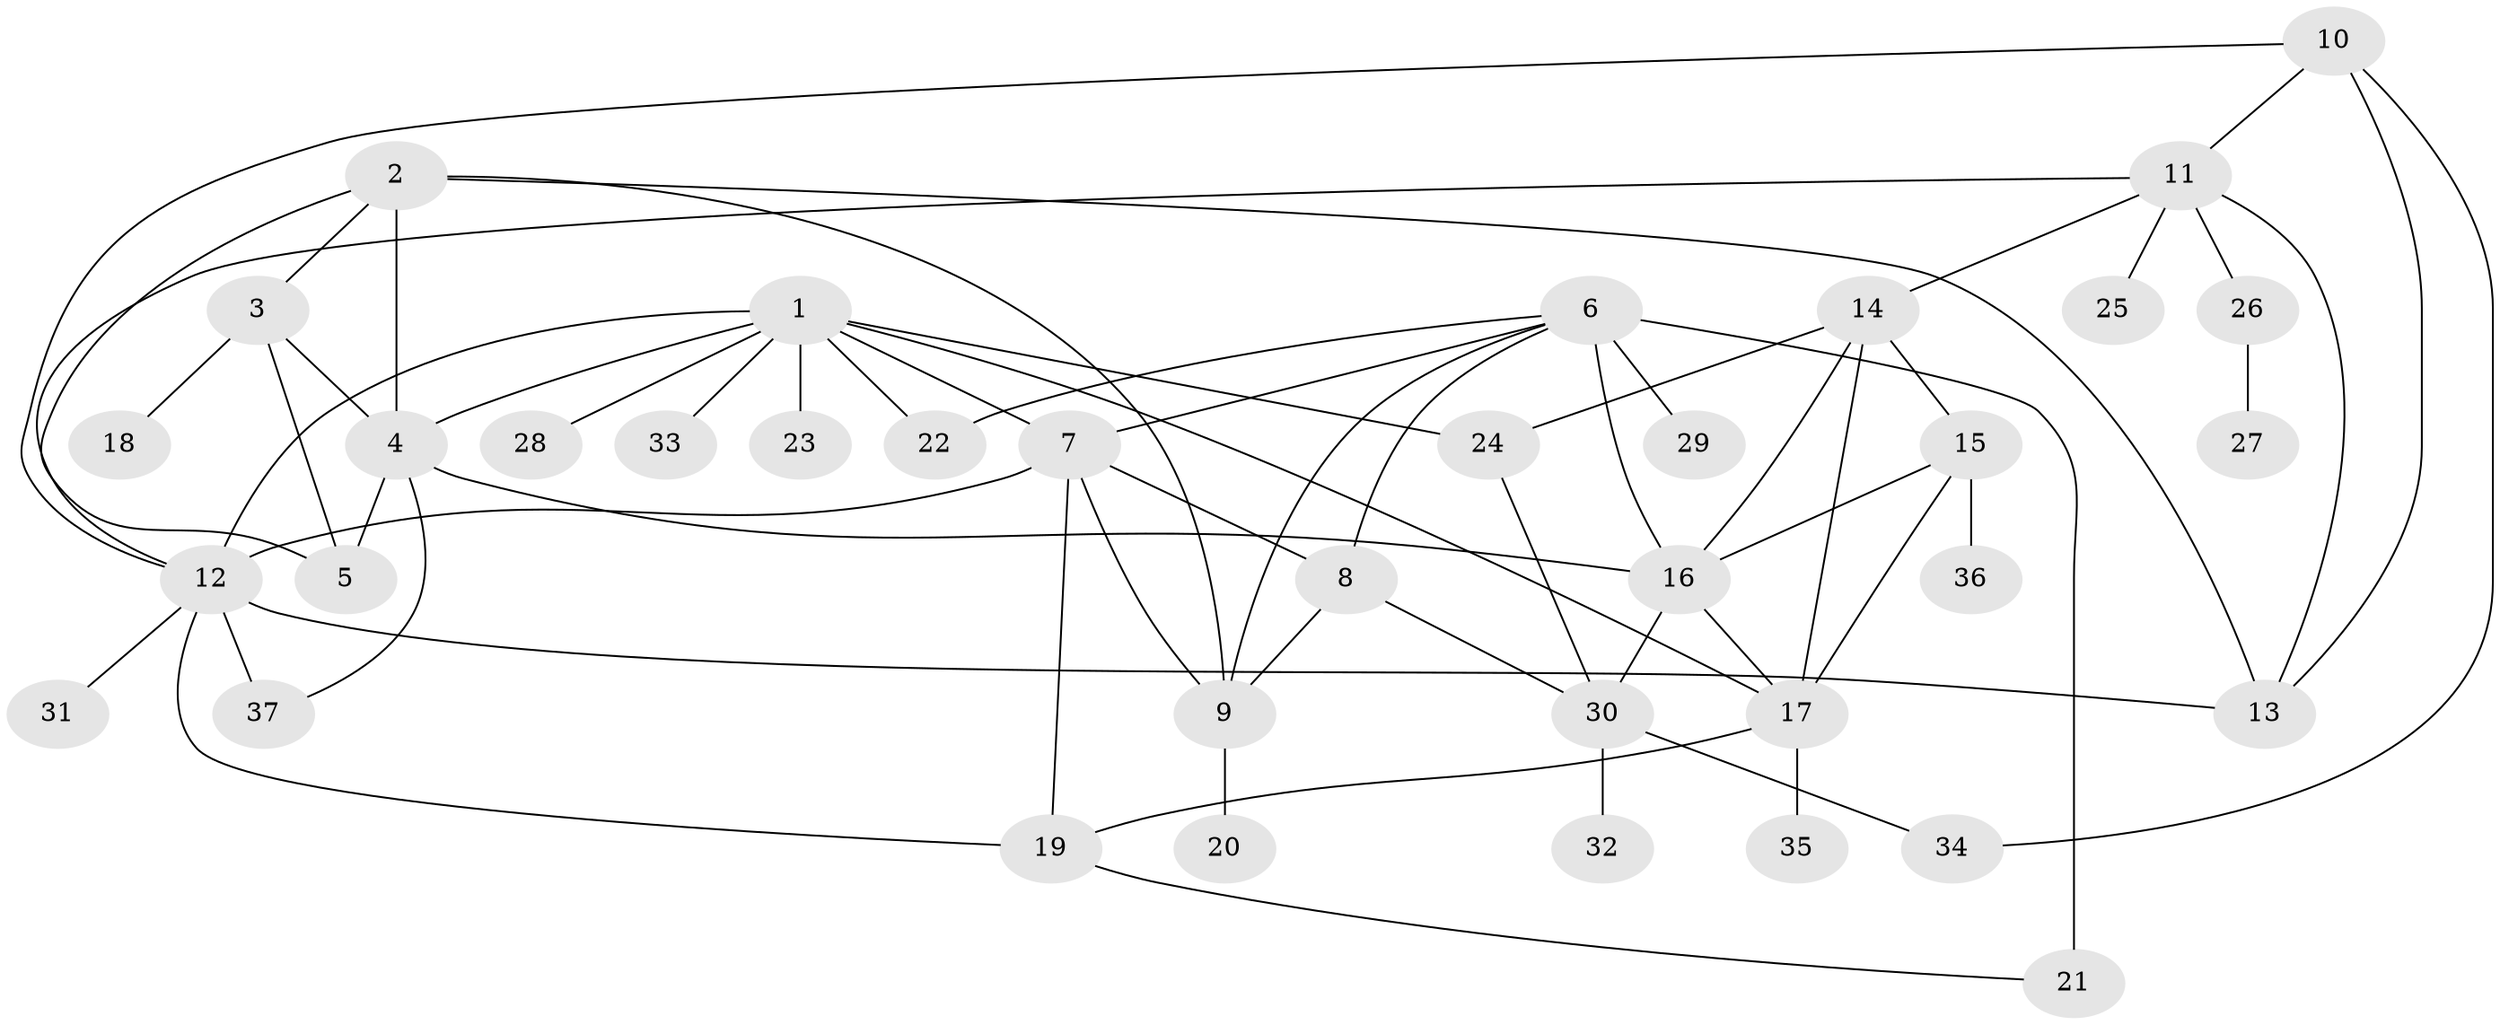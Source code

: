 // original degree distribution, {8: 0.022222222222222223, 7: 0.05555555555555555, 3: 0.044444444444444446, 5: 0.05555555555555555, 6: 0.011111111111111112, 4: 0.022222222222222223, 10: 0.022222222222222223, 12: 0.022222222222222223, 9: 0.011111111111111112, 2: 0.18888888888888888, 1: 0.5444444444444444}
// Generated by graph-tools (version 1.1) at 2025/52/03/04/25 22:52:31]
// undirected, 37 vertices, 63 edges
graph export_dot {
  node [color=gray90,style=filled];
  1;
  2;
  3;
  4;
  5;
  6;
  7;
  8;
  9;
  10;
  11;
  12;
  13;
  14;
  15;
  16;
  17;
  18;
  19;
  20;
  21;
  22;
  23;
  24;
  25;
  26;
  27;
  28;
  29;
  30;
  31;
  32;
  33;
  34;
  35;
  36;
  37;
  1 -- 4 [weight=1.0];
  1 -- 7 [weight=1.0];
  1 -- 12 [weight=1.0];
  1 -- 17 [weight=1.0];
  1 -- 22 [weight=1.0];
  1 -- 23 [weight=2.0];
  1 -- 24 [weight=1.0];
  1 -- 28 [weight=1.0];
  1 -- 33 [weight=2.0];
  2 -- 3 [weight=1.0];
  2 -- 4 [weight=1.0];
  2 -- 5 [weight=1.0];
  2 -- 9 [weight=1.0];
  2 -- 13 [weight=1.0];
  3 -- 4 [weight=1.0];
  3 -- 5 [weight=1.0];
  3 -- 18 [weight=1.0];
  4 -- 5 [weight=1.0];
  4 -- 16 [weight=1.0];
  4 -- 37 [weight=1.0];
  6 -- 7 [weight=1.0];
  6 -- 8 [weight=1.0];
  6 -- 9 [weight=1.0];
  6 -- 16 [weight=1.0];
  6 -- 21 [weight=3.0];
  6 -- 22 [weight=1.0];
  6 -- 29 [weight=1.0];
  7 -- 8 [weight=4.0];
  7 -- 9 [weight=1.0];
  7 -- 12 [weight=1.0];
  7 -- 19 [weight=1.0];
  8 -- 9 [weight=1.0];
  8 -- 30 [weight=1.0];
  9 -- 20 [weight=7.0];
  10 -- 11 [weight=1.0];
  10 -- 12 [weight=1.0];
  10 -- 13 [weight=1.0];
  10 -- 34 [weight=1.0];
  11 -- 12 [weight=1.0];
  11 -- 13 [weight=1.0];
  11 -- 14 [weight=1.0];
  11 -- 25 [weight=1.0];
  11 -- 26 [weight=1.0];
  12 -- 13 [weight=1.0];
  12 -- 19 [weight=1.0];
  12 -- 31 [weight=1.0];
  12 -- 37 [weight=4.0];
  14 -- 15 [weight=1.0];
  14 -- 16 [weight=1.0];
  14 -- 17 [weight=3.0];
  14 -- 24 [weight=1.0];
  15 -- 16 [weight=1.0];
  15 -- 17 [weight=1.0];
  15 -- 36 [weight=1.0];
  16 -- 17 [weight=1.0];
  16 -- 30 [weight=1.0];
  17 -- 19 [weight=1.0];
  17 -- 35 [weight=1.0];
  19 -- 21 [weight=1.0];
  24 -- 30 [weight=1.0];
  26 -- 27 [weight=1.0];
  30 -- 32 [weight=1.0];
  30 -- 34 [weight=1.0];
}
